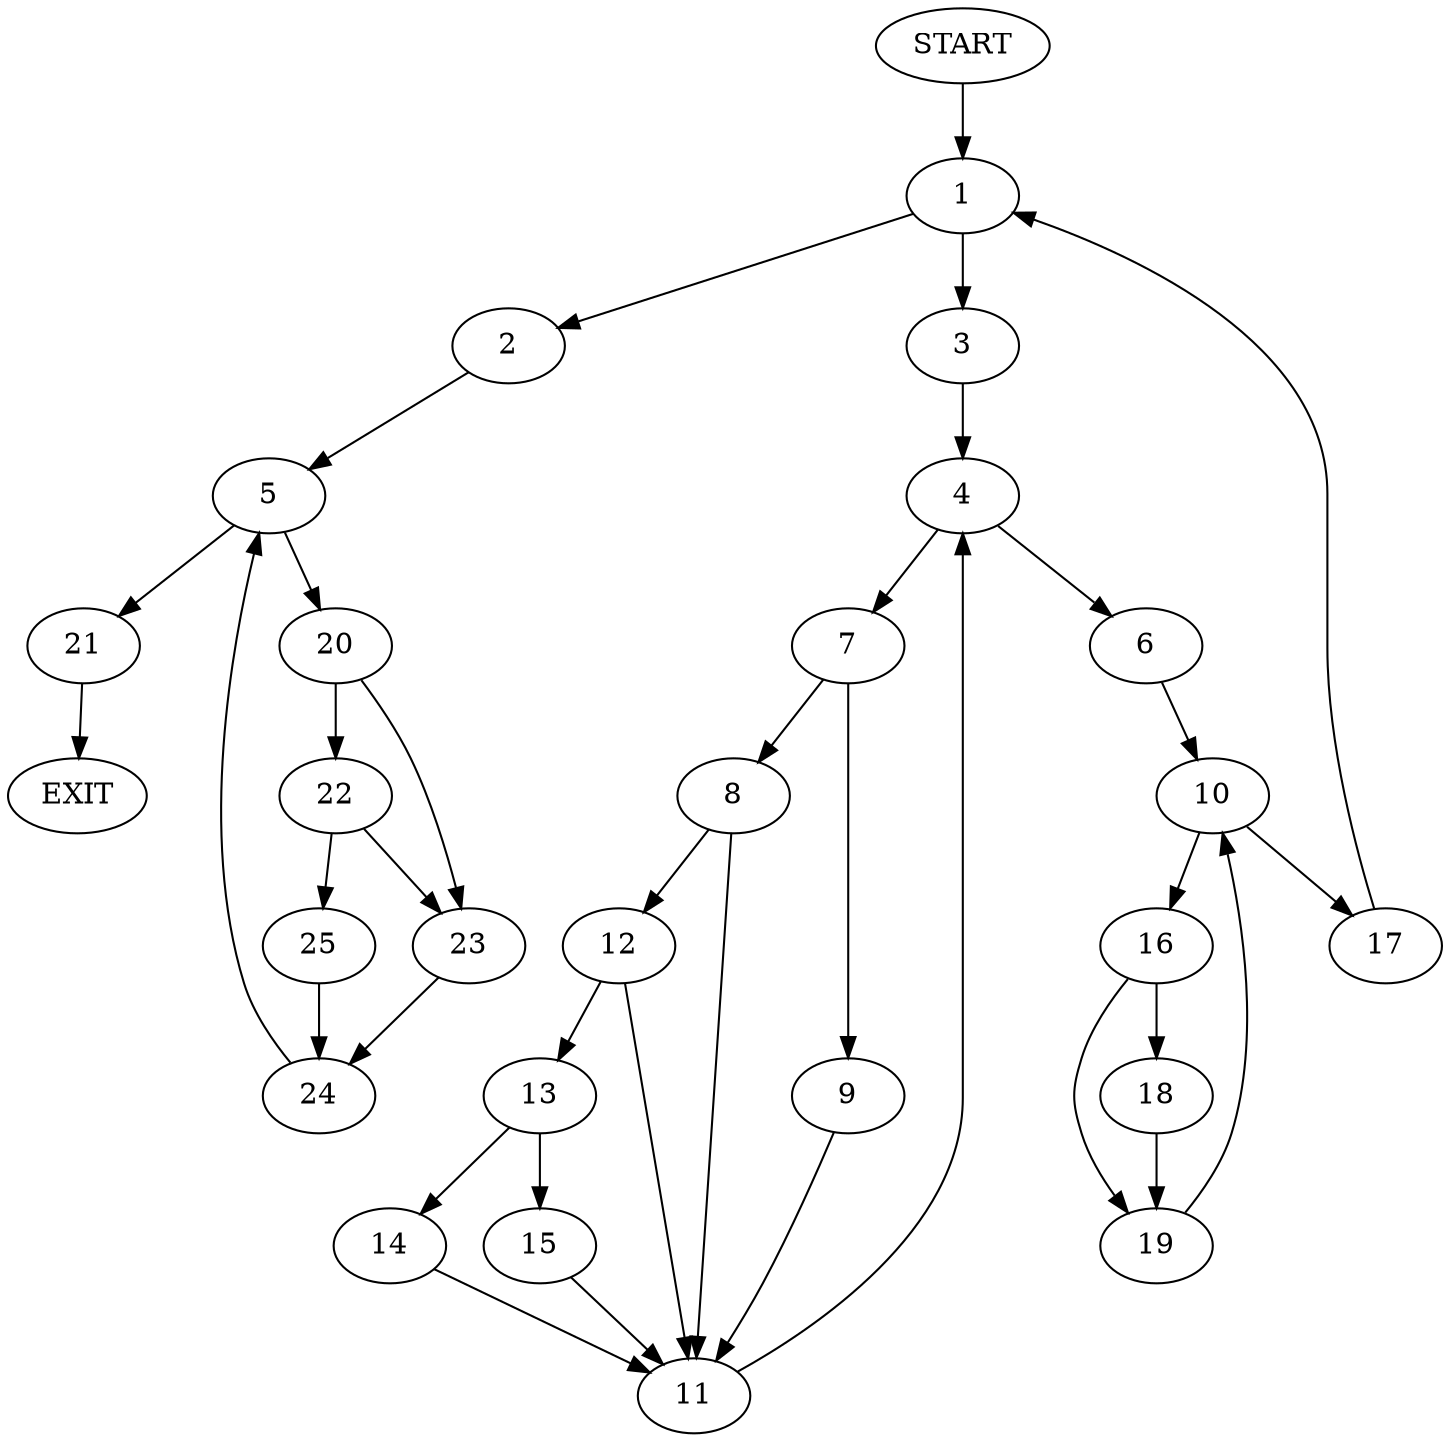 digraph {
0 [label="START"]
26 [label="EXIT"]
0 -> 1
1 -> 2
1 -> 3
3 -> 4
2 -> 5
4 -> 6
4 -> 7
7 -> 8
7 -> 9
6 -> 10
8 -> 11
8 -> 12
9 -> 11
11 -> 4
12 -> 11
12 -> 13
13 -> 14
13 -> 15
14 -> 11
15 -> 11
10 -> 16
10 -> 17
17 -> 1
16 -> 18
16 -> 19
19 -> 10
18 -> 19
5 -> 20
5 -> 21
20 -> 22
20 -> 23
21 -> 26
23 -> 24
22 -> 23
22 -> 25
25 -> 24
24 -> 5
}
